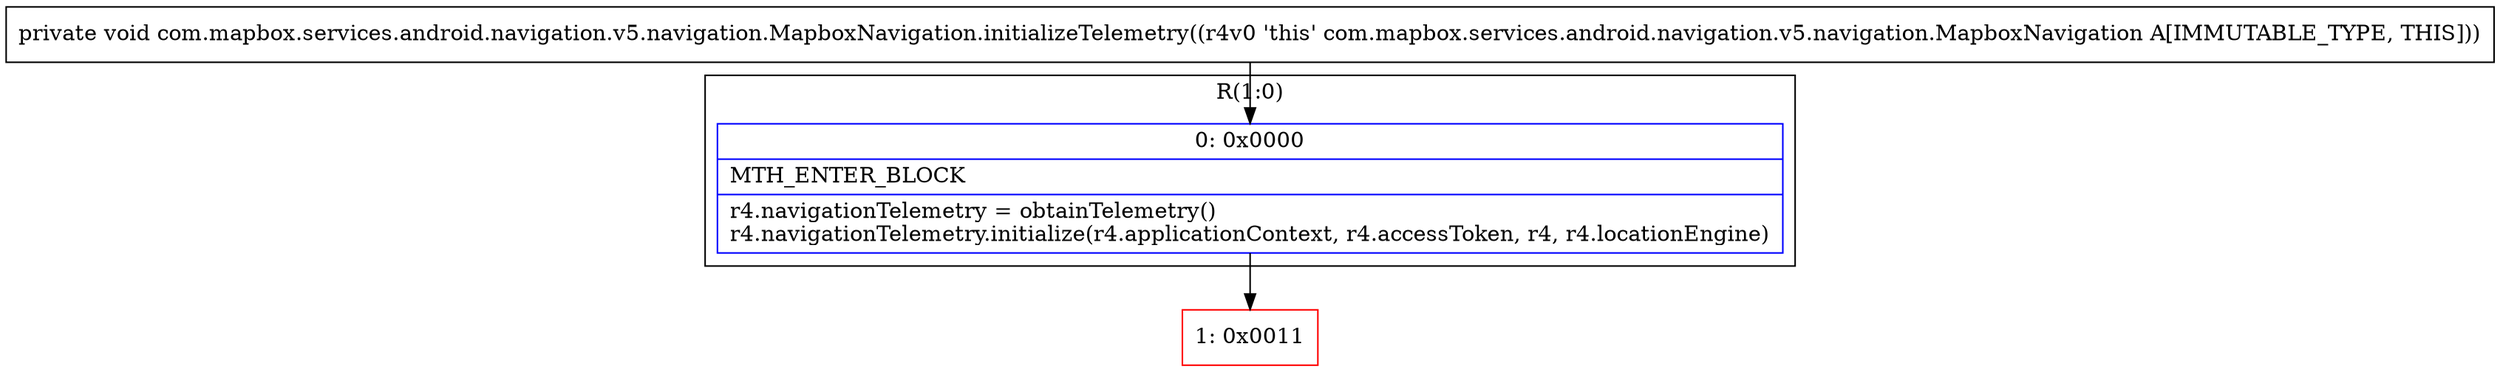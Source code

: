 digraph "CFG forcom.mapbox.services.android.navigation.v5.navigation.MapboxNavigation.initializeTelemetry()V" {
subgraph cluster_Region_1083993763 {
label = "R(1:0)";
node [shape=record,color=blue];
Node_0 [shape=record,label="{0\:\ 0x0000|MTH_ENTER_BLOCK\l|r4.navigationTelemetry = obtainTelemetry()\lr4.navigationTelemetry.initialize(r4.applicationContext, r4.accessToken, r4, r4.locationEngine)\l}"];
}
Node_1 [shape=record,color=red,label="{1\:\ 0x0011}"];
MethodNode[shape=record,label="{private void com.mapbox.services.android.navigation.v5.navigation.MapboxNavigation.initializeTelemetry((r4v0 'this' com.mapbox.services.android.navigation.v5.navigation.MapboxNavigation A[IMMUTABLE_TYPE, THIS])) }"];
MethodNode -> Node_0;
Node_0 -> Node_1;
}

